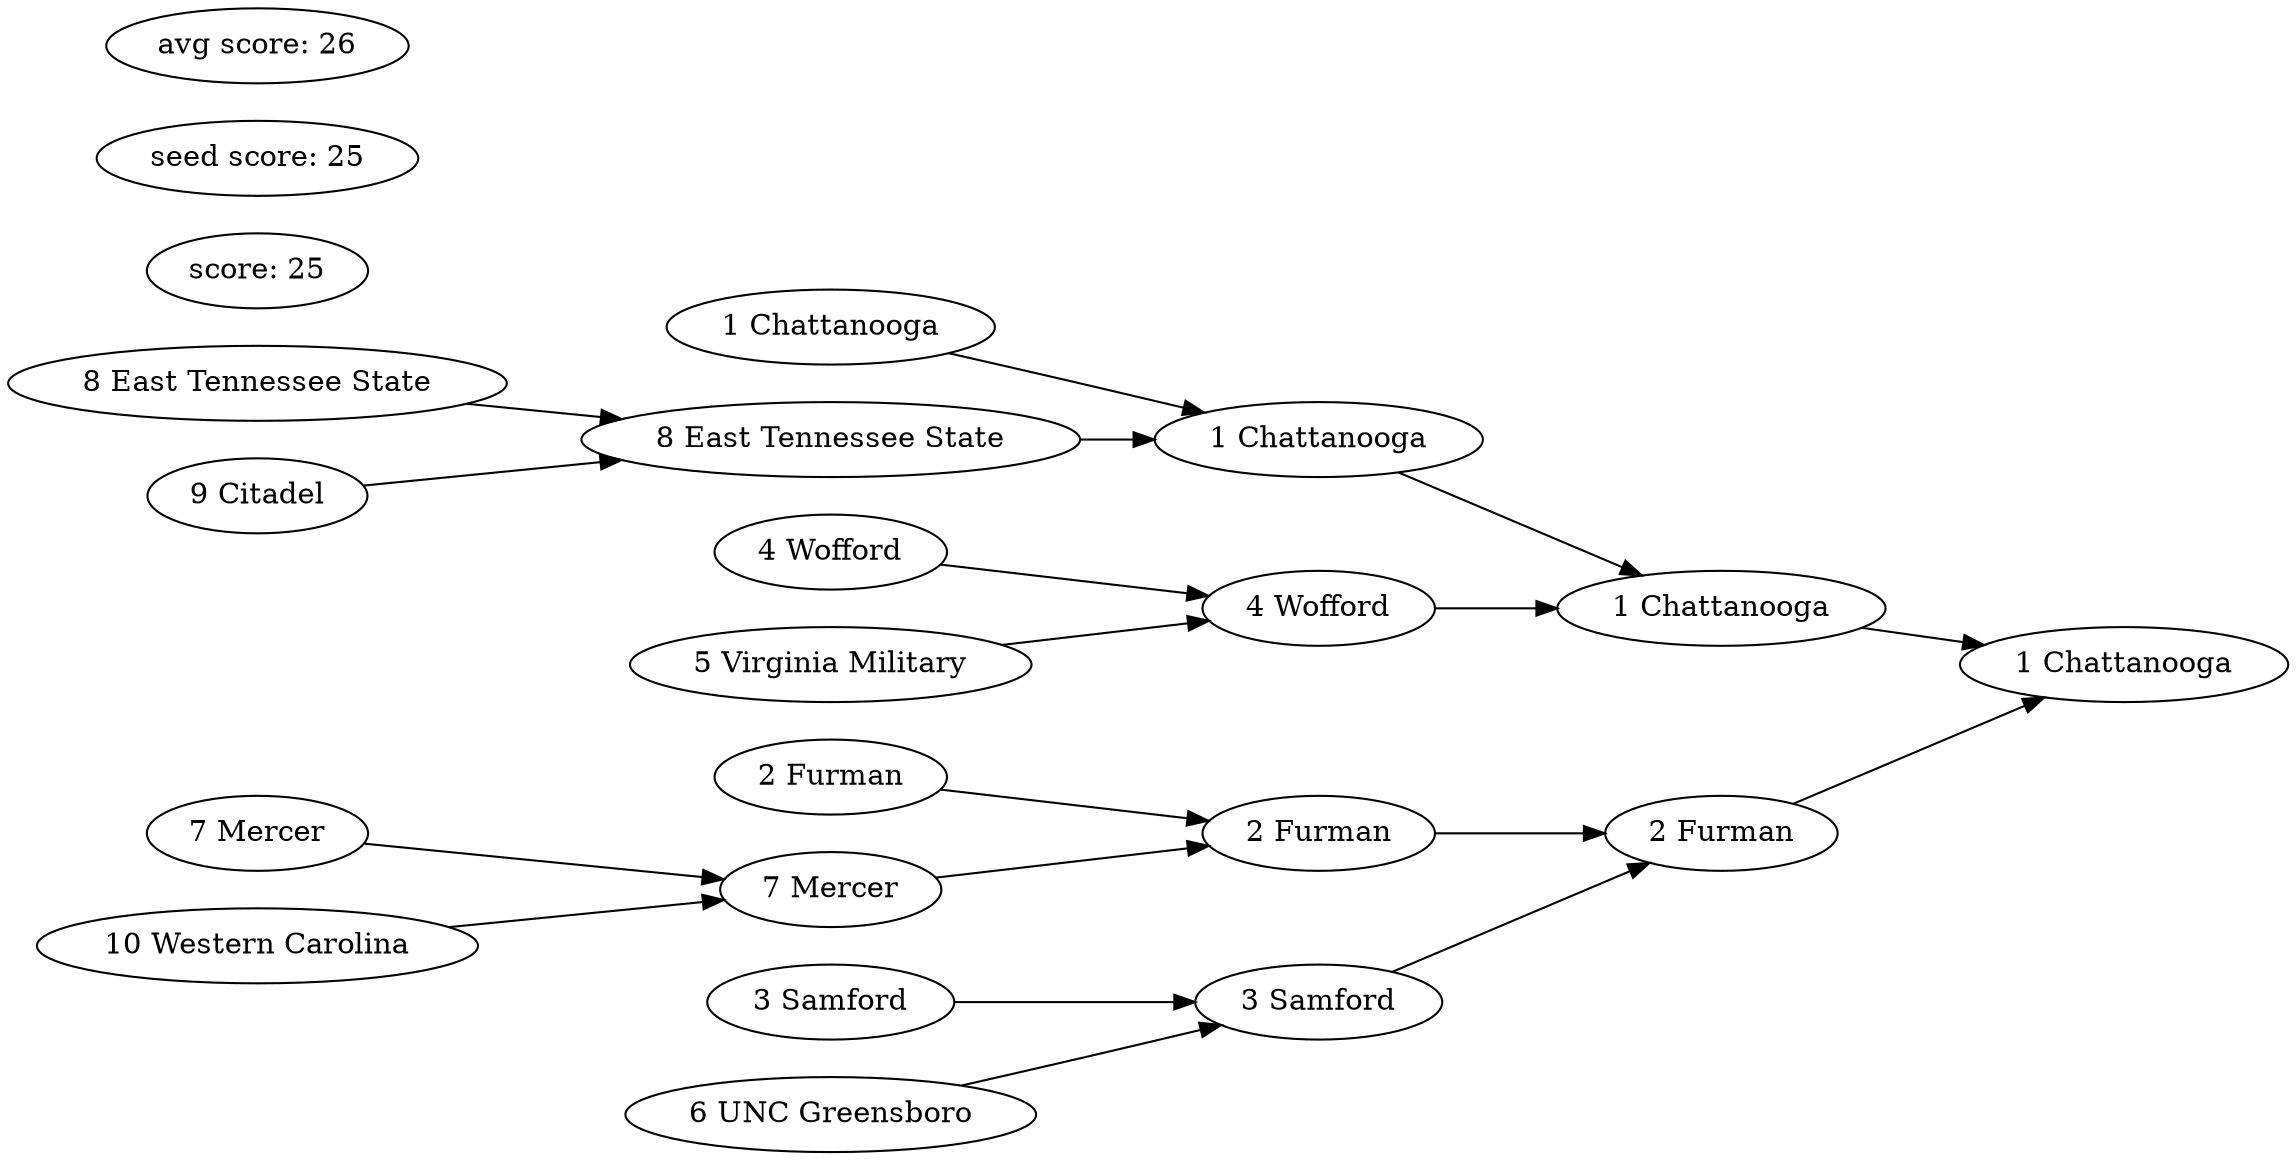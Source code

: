 digraph {
graph [rankdir=LR];"t1" [label="1 Chattanooga"];
"t2" [label="1 Chattanooga"];
"t3" [label="1 Chattanooga"];
"t4" [label="1 Chattanooga"];
"t5" [label="8 East Tennessee State"];
"t6" [label="8 East Tennessee State"];
"t7" [label="9 Citadel"];
"t6" -> "t5";
"t7" -> "t5";
"t4" -> "t3";
"t5" -> "t3";
"t8" [label="4 Wofford"];
"t9" [label="4 Wofford"];
"t10" [label="5 Virginia Military"];
"t9" -> "t8";
"t10" -> "t8";
"t3" -> "t2";
"t8" -> "t2";
"t11" [label="2 Furman"];
"t12" [label="2 Furman"];
"t13" [label="2 Furman"];
"t14" [label="7 Mercer"];
"t15" [label="7 Mercer"];
"t16" [label="10 Western Carolina"];
"t15" -> "t14";
"t16" -> "t14";
"t13" -> "t12";
"t14" -> "t12";
"t17" [label="3 Samford"];
"t18" [label="3 Samford"];
"t19" [label="6 UNC Greensboro"];
"t18" -> "t17";
"t19" -> "t17";
"t12" -> "t11";
"t17" -> "t11";
"t2" -> "t1";
"t11" -> "t1";
score [label="score: 25"];
seed [label="seed score: 25"];
max [label="avg score: 26"];
}
